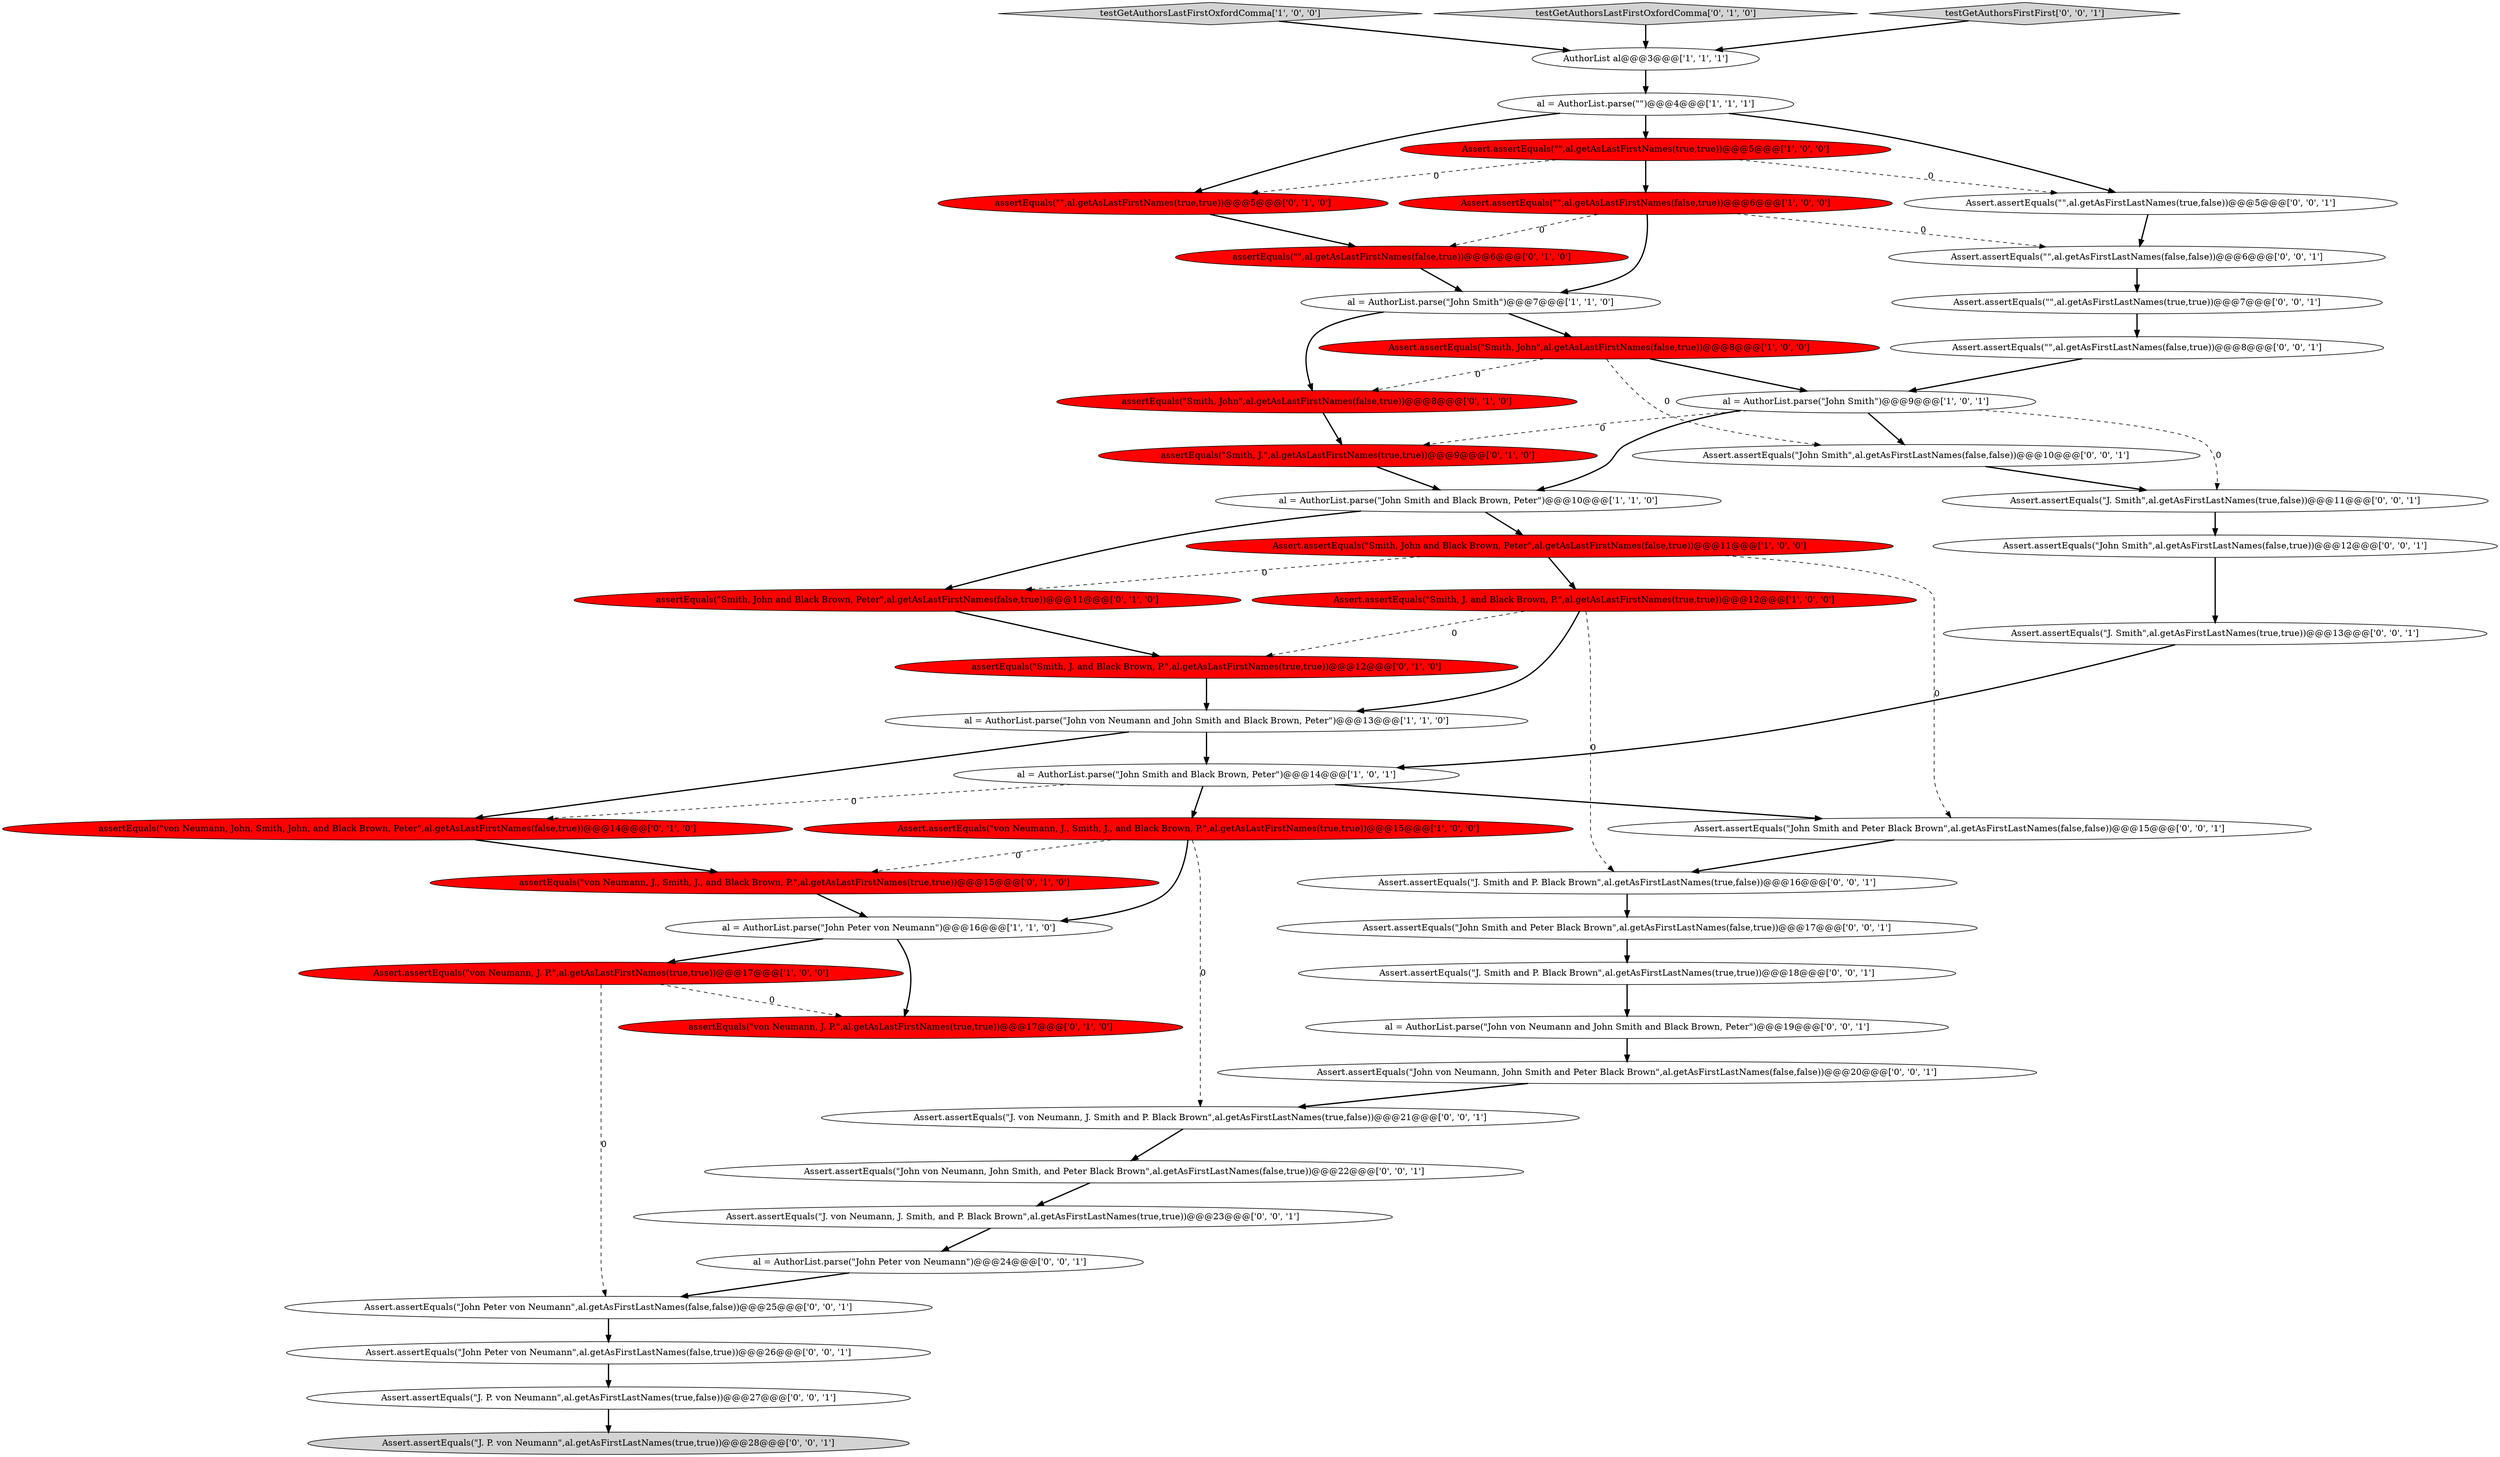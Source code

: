 digraph {
44 [style = filled, label = "Assert.assertEquals(\"\",al.getAsFirstLastNames(true,false))@@@5@@@['0', '0', '1']", fillcolor = white, shape = ellipse image = "AAA0AAABBB3BBB"];
0 [style = filled, label = "testGetAuthorsLastFirstOxfordComma['1', '0', '0']", fillcolor = lightgray, shape = diamond image = "AAA0AAABBB1BBB"];
4 [style = filled, label = "Assert.assertEquals(\"\",al.getAsLastFirstNames(false,true))@@@6@@@['1', '0', '0']", fillcolor = red, shape = ellipse image = "AAA1AAABBB1BBB"];
10 [style = filled, label = "Assert.assertEquals(\"Smith, J. and Black Brown, P.\",al.getAsLastFirstNames(true,true))@@@12@@@['1', '0', '0']", fillcolor = red, shape = ellipse image = "AAA1AAABBB1BBB"];
11 [style = filled, label = "Assert.assertEquals(\"\",al.getAsLastFirstNames(true,true))@@@5@@@['1', '0', '0']", fillcolor = red, shape = ellipse image = "AAA1AAABBB1BBB"];
14 [style = filled, label = "al = AuthorList.parse(\"John Smith\")@@@9@@@['1', '0', '1']", fillcolor = white, shape = ellipse image = "AAA0AAABBB1BBB"];
28 [style = filled, label = "Assert.assertEquals(\"J. P. von Neumann\",al.getAsFirstLastNames(true,false))@@@27@@@['0', '0', '1']", fillcolor = white, shape = ellipse image = "AAA0AAABBB3BBB"];
47 [style = filled, label = "Assert.assertEquals(\"J. P. von Neumann\",al.getAsFirstLastNames(true,true))@@@28@@@['0', '0', '1']", fillcolor = lightgray, shape = ellipse image = "AAA0AAABBB3BBB"];
36 [style = filled, label = "Assert.assertEquals(\"\",al.getAsFirstLastNames(false,false))@@@6@@@['0', '0', '1']", fillcolor = white, shape = ellipse image = "AAA0AAABBB3BBB"];
39 [style = filled, label = "Assert.assertEquals(\"\",al.getAsFirstLastNames(true,true))@@@7@@@['0', '0', '1']", fillcolor = white, shape = ellipse image = "AAA0AAABBB3BBB"];
8 [style = filled, label = "al = AuthorList.parse(\"John Peter von Neumann\")@@@16@@@['1', '1', '0']", fillcolor = white, shape = ellipse image = "AAA0AAABBB1BBB"];
32 [style = filled, label = "Assert.assertEquals(\"J. von Neumann, J. Smith, and P. Black Brown\",al.getAsFirstLastNames(true,true))@@@23@@@['0', '0', '1']", fillcolor = white, shape = ellipse image = "AAA0AAABBB3BBB"];
23 [style = filled, label = "assertEquals(\"Smith, J.\",al.getAsLastFirstNames(true,true))@@@9@@@['0', '1', '0']", fillcolor = red, shape = ellipse image = "AAA1AAABBB2BBB"];
9 [style = filled, label = "al = AuthorList.parse(\"John von Neumann and John Smith and Black Brown, Peter\")@@@13@@@['1', '1', '0']", fillcolor = white, shape = ellipse image = "AAA0AAABBB1BBB"];
18 [style = filled, label = "assertEquals(\"Smith, John\",al.getAsLastFirstNames(false,true))@@@8@@@['0', '1', '0']", fillcolor = red, shape = ellipse image = "AAA1AAABBB2BBB"];
17 [style = filled, label = "assertEquals(\"Smith, J. and Black Brown, P.\",al.getAsLastFirstNames(true,true))@@@12@@@['0', '1', '0']", fillcolor = red, shape = ellipse image = "AAA1AAABBB2BBB"];
13 [style = filled, label = "Assert.assertEquals(\"Smith, John\",al.getAsLastFirstNames(false,true))@@@8@@@['1', '0', '0']", fillcolor = red, shape = ellipse image = "AAA1AAABBB1BBB"];
26 [style = filled, label = "Assert.assertEquals(\"J. Smith\",al.getAsFirstLastNames(true,false))@@@11@@@['0', '0', '1']", fillcolor = white, shape = ellipse image = "AAA0AAABBB3BBB"];
34 [style = filled, label = "Assert.assertEquals(\"John Peter von Neumann\",al.getAsFirstLastNames(false,true))@@@26@@@['0', '0', '1']", fillcolor = white, shape = ellipse image = "AAA0AAABBB3BBB"];
7 [style = filled, label = "Assert.assertEquals(\"von Neumann, J. P.\",al.getAsLastFirstNames(true,true))@@@17@@@['1', '0', '0']", fillcolor = red, shape = ellipse image = "AAA1AAABBB1BBB"];
22 [style = filled, label = "assertEquals(\"von Neumann, J. P.\",al.getAsLastFirstNames(true,true))@@@17@@@['0', '1', '0']", fillcolor = red, shape = ellipse image = "AAA1AAABBB2BBB"];
42 [style = filled, label = "Assert.assertEquals(\"John Smith\",al.getAsFirstLastNames(false,true))@@@12@@@['0', '0', '1']", fillcolor = white, shape = ellipse image = "AAA0AAABBB3BBB"];
3 [style = filled, label = "AuthorList al@@@3@@@['1', '1', '1']", fillcolor = white, shape = ellipse image = "AAA0AAABBB1BBB"];
45 [style = filled, label = "Assert.assertEquals(\"John Smith\",al.getAsFirstLastNames(false,false))@@@10@@@['0', '0', '1']", fillcolor = white, shape = ellipse image = "AAA0AAABBB3BBB"];
38 [style = filled, label = "Assert.assertEquals(\"John Smith and Peter Black Brown\",al.getAsFirstLastNames(false,false))@@@15@@@['0', '0', '1']", fillcolor = white, shape = ellipse image = "AAA0AAABBB3BBB"];
30 [style = filled, label = "al = AuthorList.parse(\"John Peter von Neumann\")@@@24@@@['0', '0', '1']", fillcolor = white, shape = ellipse image = "AAA0AAABBB3BBB"];
25 [style = filled, label = "assertEquals(\"von Neumann, J., Smith, J., and Black Brown, P.\",al.getAsLastFirstNames(true,true))@@@15@@@['0', '1', '0']", fillcolor = red, shape = ellipse image = "AAA1AAABBB2BBB"];
19 [style = filled, label = "assertEquals(\"von Neumann, John, Smith, John, and Black Brown, Peter\",al.getAsLastFirstNames(false,true))@@@14@@@['0', '1', '0']", fillcolor = red, shape = ellipse image = "AAA1AAABBB2BBB"];
21 [style = filled, label = "assertEquals(\"Smith, John and Black Brown, Peter\",al.getAsLastFirstNames(false,true))@@@11@@@['0', '1', '0']", fillcolor = red, shape = ellipse image = "AAA1AAABBB2BBB"];
24 [style = filled, label = "assertEquals(\"\",al.getAsLastFirstNames(false,true))@@@6@@@['0', '1', '0']", fillcolor = red, shape = ellipse image = "AAA1AAABBB2BBB"];
2 [style = filled, label = "al = AuthorList.parse(\"John Smith and Black Brown, Peter\")@@@14@@@['1', '0', '1']", fillcolor = white, shape = ellipse image = "AAA0AAABBB1BBB"];
46 [style = filled, label = "Assert.assertEquals(\"John von Neumann, John Smith and Peter Black Brown\",al.getAsFirstLastNames(false,false))@@@20@@@['0', '0', '1']", fillcolor = white, shape = ellipse image = "AAA0AAABBB3BBB"];
48 [style = filled, label = "Assert.assertEquals(\"J. Smith\",al.getAsFirstLastNames(true,true))@@@13@@@['0', '0', '1']", fillcolor = white, shape = ellipse image = "AAA0AAABBB3BBB"];
35 [style = filled, label = "Assert.assertEquals(\"John Peter von Neumann\",al.getAsFirstLastNames(false,false))@@@25@@@['0', '0', '1']", fillcolor = white, shape = ellipse image = "AAA0AAABBB3BBB"];
15 [style = filled, label = "Assert.assertEquals(\"Smith, John and Black Brown, Peter\",al.getAsLastFirstNames(false,true))@@@11@@@['1', '0', '0']", fillcolor = red, shape = ellipse image = "AAA1AAABBB1BBB"];
37 [style = filled, label = "al = AuthorList.parse(\"John von Neumann and John Smith and Black Brown, Peter\")@@@19@@@['0', '0', '1']", fillcolor = white, shape = ellipse image = "AAA0AAABBB3BBB"];
40 [style = filled, label = "Assert.assertEquals(\"J. von Neumann, J. Smith and P. Black Brown\",al.getAsFirstLastNames(true,false))@@@21@@@['0', '0', '1']", fillcolor = white, shape = ellipse image = "AAA0AAABBB3BBB"];
6 [style = filled, label = "al = AuthorList.parse(\"John Smith and Black Brown, Peter\")@@@10@@@['1', '1', '0']", fillcolor = white, shape = ellipse image = "AAA0AAABBB1BBB"];
1 [style = filled, label = "al = AuthorList.parse(\"John Smith\")@@@7@@@['1', '1', '0']", fillcolor = white, shape = ellipse image = "AAA0AAABBB1BBB"];
29 [style = filled, label = "Assert.assertEquals(\"\",al.getAsFirstLastNames(false,true))@@@8@@@['0', '0', '1']", fillcolor = white, shape = ellipse image = "AAA0AAABBB3BBB"];
12 [style = filled, label = "Assert.assertEquals(\"von Neumann, J., Smith, J., and Black Brown, P.\",al.getAsLastFirstNames(true,true))@@@15@@@['1', '0', '0']", fillcolor = red, shape = ellipse image = "AAA1AAABBB1BBB"];
16 [style = filled, label = "assertEquals(\"\",al.getAsLastFirstNames(true,true))@@@5@@@['0', '1', '0']", fillcolor = red, shape = ellipse image = "AAA1AAABBB2BBB"];
20 [style = filled, label = "testGetAuthorsLastFirstOxfordComma['0', '1', '0']", fillcolor = lightgray, shape = diamond image = "AAA0AAABBB2BBB"];
33 [style = filled, label = "testGetAuthorsFirstFirst['0', '0', '1']", fillcolor = lightgray, shape = diamond image = "AAA0AAABBB3BBB"];
43 [style = filled, label = "Assert.assertEquals(\"John Smith and Peter Black Brown\",al.getAsFirstLastNames(false,true))@@@17@@@['0', '0', '1']", fillcolor = white, shape = ellipse image = "AAA0AAABBB3BBB"];
31 [style = filled, label = "Assert.assertEquals(\"John von Neumann, John Smith, and Peter Black Brown\",al.getAsFirstLastNames(false,true))@@@22@@@['0', '0', '1']", fillcolor = white, shape = ellipse image = "AAA0AAABBB3BBB"];
27 [style = filled, label = "Assert.assertEquals(\"J. Smith and P. Black Brown\",al.getAsFirstLastNames(true,true))@@@18@@@['0', '0', '1']", fillcolor = white, shape = ellipse image = "AAA0AAABBB3BBB"];
41 [style = filled, label = "Assert.assertEquals(\"J. Smith and P. Black Brown\",al.getAsFirstLastNames(true,false))@@@16@@@['0', '0', '1']", fillcolor = white, shape = ellipse image = "AAA0AAABBB3BBB"];
5 [style = filled, label = "al = AuthorList.parse(\"\")@@@4@@@['1', '1', '1']", fillcolor = white, shape = ellipse image = "AAA0AAABBB1BBB"];
0->3 [style = bold, label=""];
15->10 [style = bold, label=""];
26->42 [style = bold, label=""];
2->19 [style = dashed, label="0"];
44->36 [style = bold, label=""];
33->3 [style = bold, label=""];
18->23 [style = bold, label=""];
48->2 [style = bold, label=""];
9->2 [style = bold, label=""];
11->16 [style = dashed, label="0"];
6->21 [style = bold, label=""];
31->32 [style = bold, label=""];
16->24 [style = bold, label=""];
17->9 [style = bold, label=""];
28->47 [style = bold, label=""];
11->4 [style = bold, label=""];
11->44 [style = dashed, label="0"];
15->21 [style = dashed, label="0"];
1->18 [style = bold, label=""];
20->3 [style = bold, label=""];
42->48 [style = bold, label=""];
38->41 [style = bold, label=""];
14->45 [style = bold, label=""];
32->30 [style = bold, label=""];
1->13 [style = bold, label=""];
36->39 [style = bold, label=""];
6->15 [style = bold, label=""];
8->7 [style = bold, label=""];
2->12 [style = bold, label=""];
19->25 [style = bold, label=""];
8->22 [style = bold, label=""];
14->26 [style = dashed, label="0"];
5->16 [style = bold, label=""];
2->38 [style = bold, label=""];
34->28 [style = bold, label=""];
13->45 [style = dashed, label="0"];
15->38 [style = dashed, label="0"];
27->37 [style = bold, label=""];
3->5 [style = bold, label=""];
14->23 [style = dashed, label="0"];
10->41 [style = dashed, label="0"];
12->25 [style = dashed, label="0"];
37->46 [style = bold, label=""];
30->35 [style = bold, label=""];
4->36 [style = dashed, label="0"];
5->44 [style = bold, label=""];
12->40 [style = dashed, label="0"];
12->8 [style = bold, label=""];
23->6 [style = bold, label=""];
43->27 [style = bold, label=""];
7->35 [style = dashed, label="0"];
29->14 [style = bold, label=""];
10->17 [style = dashed, label="0"];
9->19 [style = bold, label=""];
25->8 [style = bold, label=""];
4->1 [style = bold, label=""];
5->11 [style = bold, label=""];
10->9 [style = bold, label=""];
45->26 [style = bold, label=""];
24->1 [style = bold, label=""];
46->40 [style = bold, label=""];
40->31 [style = bold, label=""];
35->34 [style = bold, label=""];
4->24 [style = dashed, label="0"];
13->18 [style = dashed, label="0"];
41->43 [style = bold, label=""];
13->14 [style = bold, label=""];
21->17 [style = bold, label=""];
14->6 [style = bold, label=""];
7->22 [style = dashed, label="0"];
39->29 [style = bold, label=""];
}
